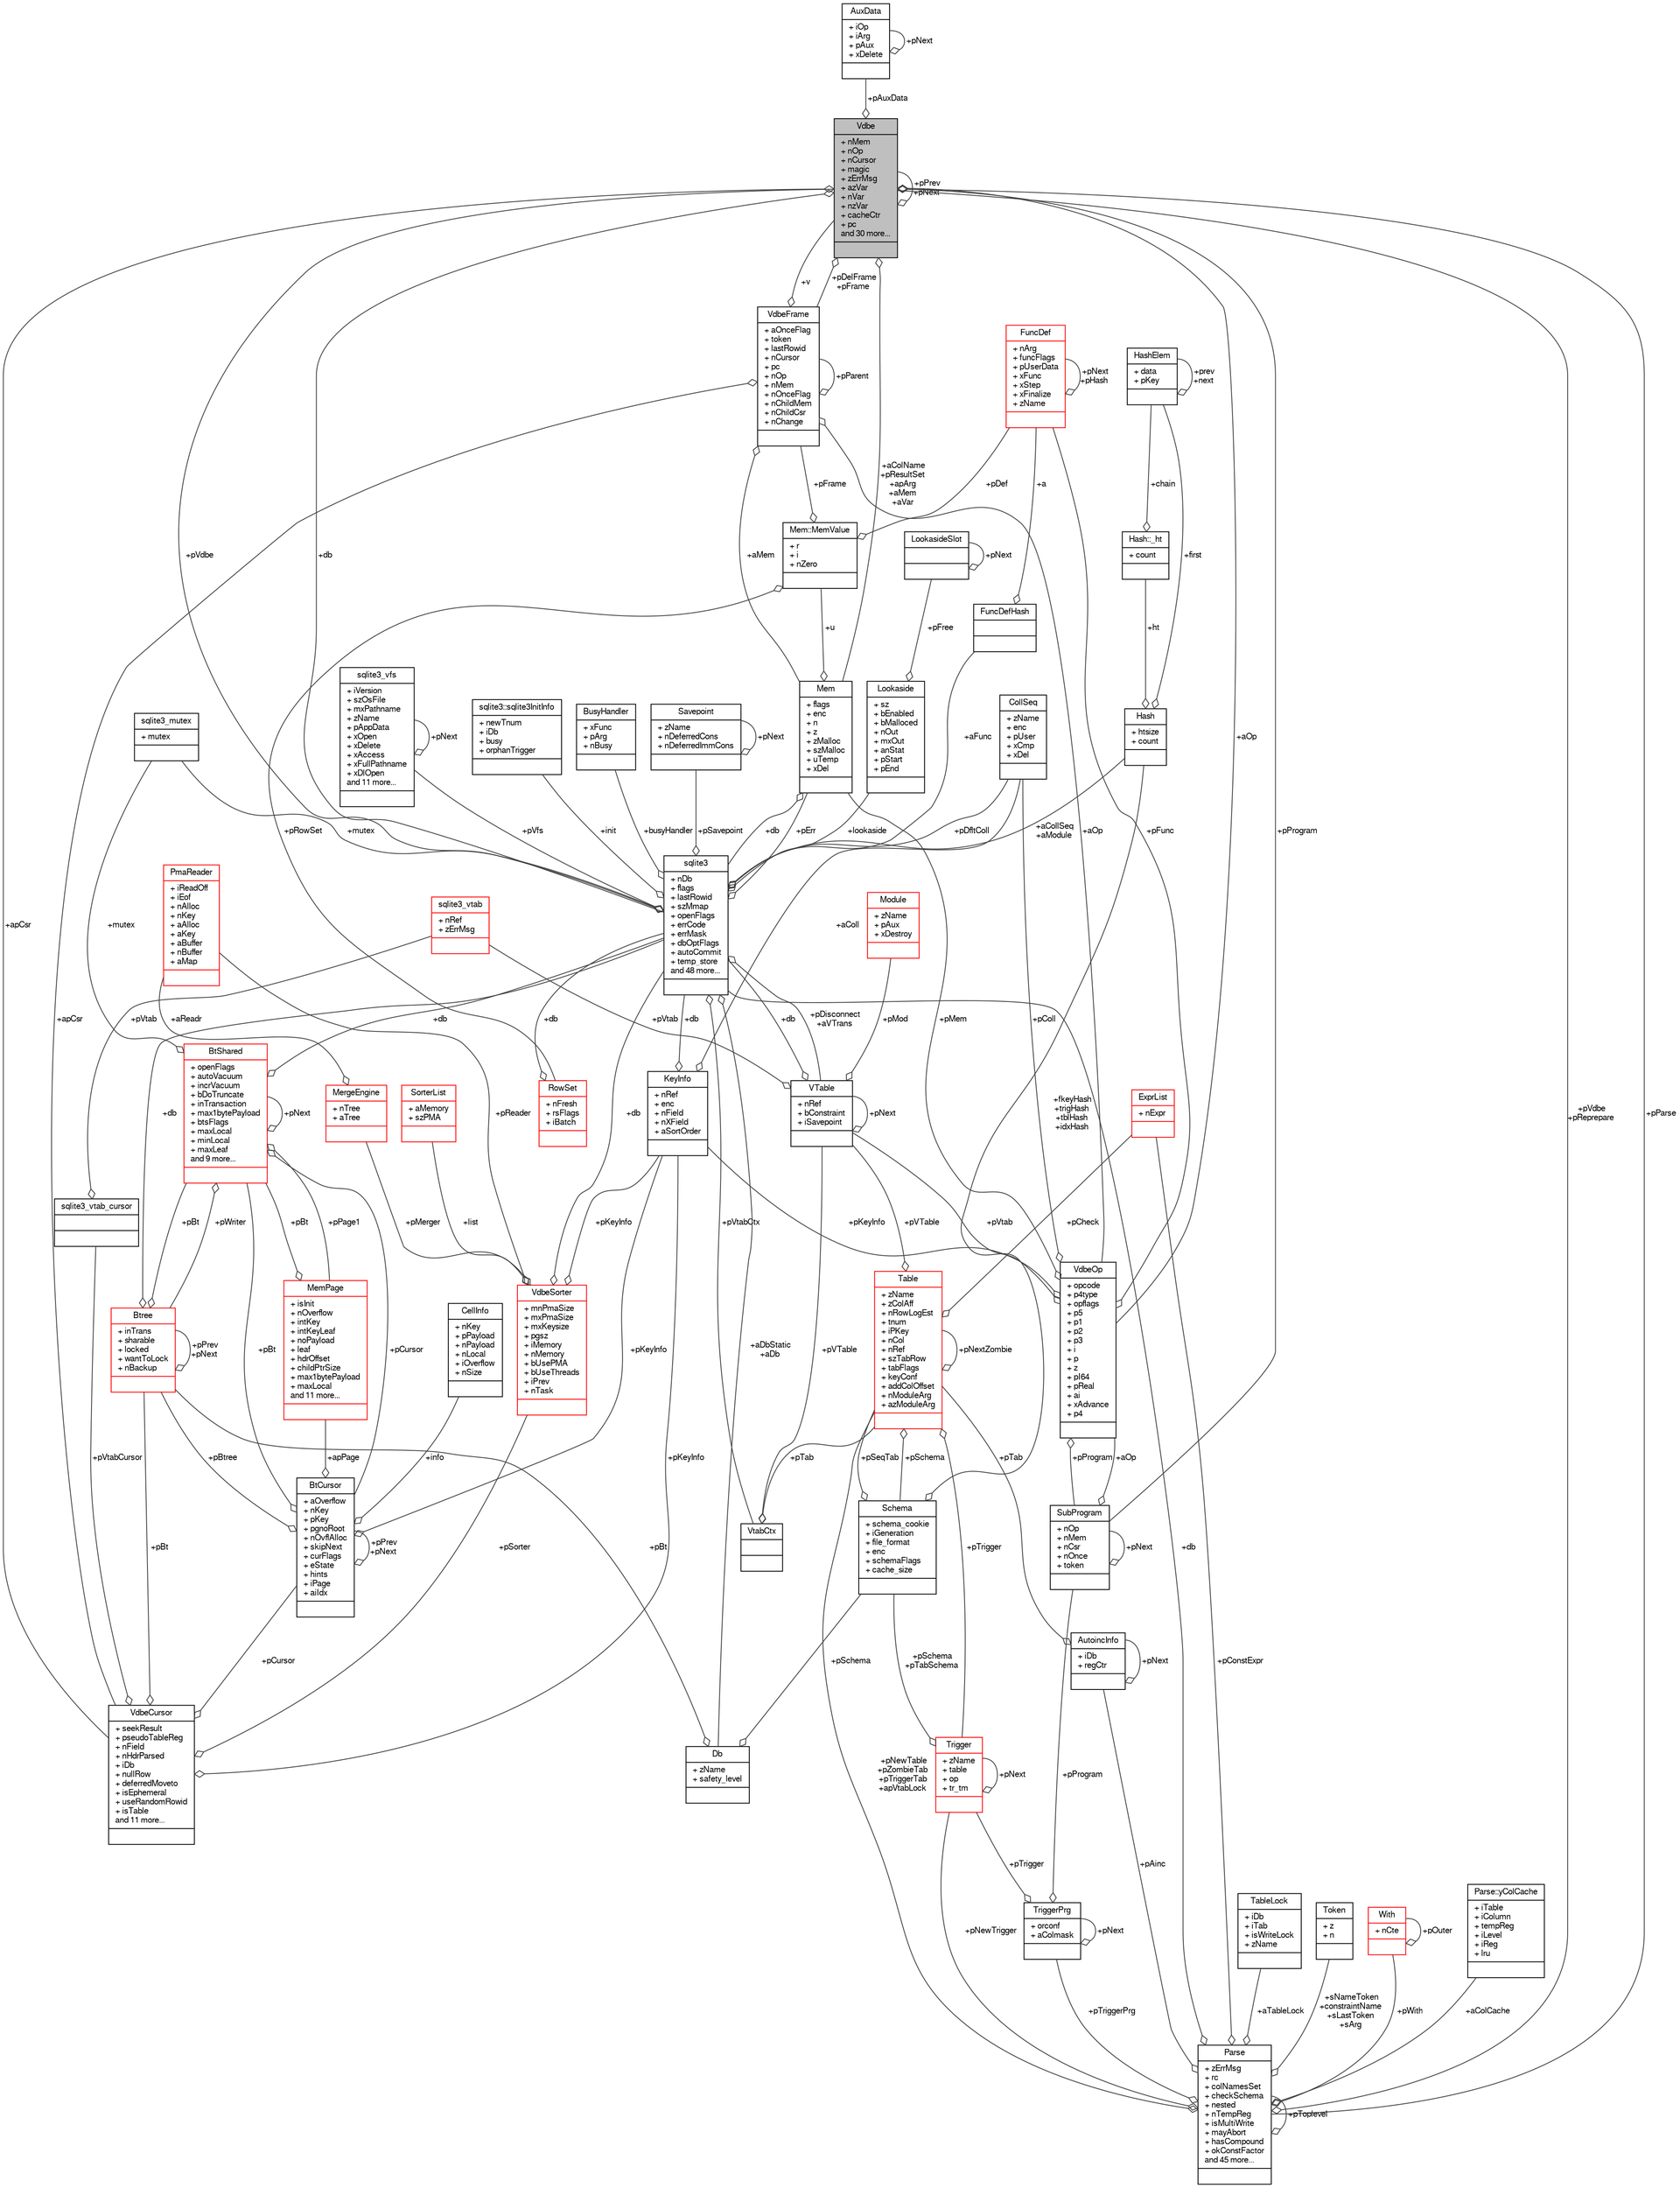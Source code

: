 digraph "Vdbe"
{
  edge [fontname="FreeSans",fontsize="10",labelfontname="FreeSans",labelfontsize="10"];
  node [fontname="FreeSans",fontsize="10",shape=record];
  Node1 [label="{Vdbe\n|+ nMem\l+ nOp\l+ nCursor\l+ magic\l+ zErrMsg\l+ azVar\l+ nVar\l+ nzVar\l+ cacheCtr\l+ pc\land 30 more...\l|}",height=0.2,width=0.4,color="black", fillcolor="grey75", style="filled", fontcolor="black"];
  Node1 -> Node1 [color="grey25",fontsize="10",style="solid",label=" +pPrev\n+pNext" ,arrowhead="odiamond",fontname="FreeSans"];
  Node2 -> Node1 [color="grey25",fontsize="10",style="solid",label=" +aColName\n+pResultSet\n+apArg\n+aMem\n+aVar" ,arrowhead="odiamond",fontname="FreeSans"];
  Node2 [label="{Mem\n|+ flags\l+ enc\l+ n\l+ z\l+ zMalloc\l+ szMalloc\l+ uTemp\l+ xDel\l|}",height=0.2,width=0.4,color="black", fillcolor="white", style="filled",URL="$structMem.html"];
  Node3 -> Node2 [color="grey25",fontsize="10",style="solid",label=" +u" ,arrowhead="odiamond",fontname="FreeSans"];
  Node3 [label="{Mem::MemValue\n|+ r\l+ i\l+ nZero\l|}",height=0.2,width=0.4,color="black", fillcolor="white", style="filled",URL="$unionMem_1_1MemValue.html"];
  Node4 -> Node3 [color="grey25",fontsize="10",style="solid",label=" +pFrame" ,arrowhead="odiamond",fontname="FreeSans"];
  Node4 [label="{VdbeFrame\n|+ aOnceFlag\l+ token\l+ lastRowid\l+ nCursor\l+ pc\l+ nOp\l+ nMem\l+ nOnceFlag\l+ nChildMem\l+ nChildCsr\l+ nChange\l|}",height=0.2,width=0.4,color="black", fillcolor="white", style="filled",URL="$structVdbeFrame.html"];
  Node2 -> Node4 [color="grey25",fontsize="10",style="solid",label=" +aMem" ,arrowhead="odiamond",fontname="FreeSans"];
  Node1 -> Node4 [color="grey25",fontsize="10",style="solid",label=" +v" ,arrowhead="odiamond",fontname="FreeSans"];
  Node4 -> Node4 [color="grey25",fontsize="10",style="solid",label=" +pParent" ,arrowhead="odiamond",fontname="FreeSans"];
  Node5 -> Node4 [color="grey25",fontsize="10",style="solid",label=" +apCsr" ,arrowhead="odiamond",fontname="FreeSans"];
  Node5 [label="{VdbeCursor\n|+ seekResult\l+ pseudoTableReg\l+ nField\l+ nHdrParsed\l+ iDb\l+ nullRow\l+ deferredMoveto\l+ isEphemeral\l+ useRandomRowid\l+ isTable\land 11 more...\l|}",height=0.2,width=0.4,color="black", fillcolor="white", style="filled",URL="$structVdbeCursor.html"];
  Node6 -> Node5 [color="grey25",fontsize="10",style="solid",label=" +pCursor" ,arrowhead="odiamond",fontname="FreeSans"];
  Node6 [label="{BtCursor\n|+ aOverflow\l+ nKey\l+ pKey\l+ pgnoRoot\l+ nOvflAlloc\l+ skipNext\l+ curFlags\l+ eState\l+ hints\l+ iPage\l+ aiIdx\l|}",height=0.2,width=0.4,color="black", fillcolor="white", style="filled",URL="$structBtCursor.html"];
  Node6 -> Node6 [color="grey25",fontsize="10",style="solid",label=" +pPrev\n+pNext" ,arrowhead="odiamond",fontname="FreeSans"];
  Node7 -> Node6 [color="grey25",fontsize="10",style="solid",label=" +info" ,arrowhead="odiamond",fontname="FreeSans"];
  Node7 [label="{CellInfo\n|+ nKey\l+ pPayload\l+ nPayload\l+ nLocal\l+ iOverflow\l+ nSize\l|}",height=0.2,width=0.4,color="black", fillcolor="white", style="filled",URL="$structCellInfo.html"];
  Node8 -> Node6 [color="grey25",fontsize="10",style="solid",label=" +pBt" ,arrowhead="odiamond",fontname="FreeSans"];
  Node8 [label="{BtShared\n|+ openFlags\l+ autoVacuum\l+ incrVacuum\l+ bDoTruncate\l+ inTransaction\l+ max1bytePayload\l+ btsFlags\l+ maxLocal\l+ minLocal\l+ maxLeaf\land 9 more...\l|}",height=0.2,width=0.4,color="red", fillcolor="white", style="filled",URL="$structBtShared.html"];
  Node6 -> Node8 [color="grey25",fontsize="10",style="solid",label=" +pCursor" ,arrowhead="odiamond",fontname="FreeSans"];
  Node8 -> Node8 [color="grey25",fontsize="10",style="solid",label=" +pNext" ,arrowhead="odiamond",fontname="FreeSans"];
  Node9 -> Node8 [color="grey25",fontsize="10",style="solid",label=" +db" ,arrowhead="odiamond",fontname="FreeSans"];
  Node9 [label="{sqlite3\n|+ nDb\l+ flags\l+ lastRowid\l+ szMmap\l+ openFlags\l+ errCode\l+ errMask\l+ dbOptFlags\l+ autoCommit\l+ temp_store\land 48 more...\l|}",height=0.2,width=0.4,color="black", fillcolor="white", style="filled",URL="$structsqlite3.html"];
  Node2 -> Node9 [color="grey25",fontsize="10",style="solid",label=" +pErr" ,arrowhead="odiamond",fontname="FreeSans"];
  Node1 -> Node9 [color="grey25",fontsize="10",style="solid",label=" +pVdbe" ,arrowhead="odiamond",fontname="FreeSans"];
  Node10 -> Node9 [color="grey25",fontsize="10",style="solid",label=" +pSavepoint" ,arrowhead="odiamond",fontname="FreeSans"];
  Node10 [label="{Savepoint\n|+ zName\l+ nDeferredCons\l+ nDeferredImmCons\l|}",height=0.2,width=0.4,color="black", fillcolor="white", style="filled",URL="$structSavepoint.html"];
  Node10 -> Node10 [color="grey25",fontsize="10",style="solid",label=" +pNext" ,arrowhead="odiamond",fontname="FreeSans"];
  Node11 -> Node9 [color="grey25",fontsize="10",style="solid",label=" +aFunc" ,arrowhead="odiamond",fontname="FreeSans"];
  Node11 [label="{FuncDefHash\n||}",height=0.2,width=0.4,color="black", fillcolor="white", style="filled",URL="$structFuncDefHash.html"];
  Node12 -> Node11 [color="grey25",fontsize="10",style="solid",label=" +a" ,arrowhead="odiamond",fontname="FreeSans"];
  Node12 [label="{FuncDef\n|+ nArg\l+ funcFlags\l+ pUserData\l+ xFunc\l+ xStep\l+ xFinalize\l+ zName\l|}",height=0.2,width=0.4,color="red", fillcolor="white", style="filled",URL="$structFuncDef.html"];
  Node12 -> Node12 [color="grey25",fontsize="10",style="solid",label=" +pNext\n+pHash" ,arrowhead="odiamond",fontname="FreeSans"];
  Node14 -> Node9 [color="grey25",fontsize="10",style="solid",label=" +lookaside" ,arrowhead="odiamond",fontname="FreeSans"];
  Node14 [label="{Lookaside\n|+ sz\l+ bEnabled\l+ bMalloced\l+ nOut\l+ mxOut\l+ anStat\l+ pStart\l+ pEnd\l|}",height=0.2,width=0.4,color="black", fillcolor="white", style="filled",URL="$structLookaside.html"];
  Node15 -> Node14 [color="grey25",fontsize="10",style="solid",label=" +pFree" ,arrowhead="odiamond",fontname="FreeSans"];
  Node15 [label="{LookasideSlot\n||}",height=0.2,width=0.4,color="black", fillcolor="white", style="filled",URL="$structLookasideSlot.html"];
  Node15 -> Node15 [color="grey25",fontsize="10",style="solid",label=" +pNext" ,arrowhead="odiamond",fontname="FreeSans"];
  Node16 -> Node9 [color="grey25",fontsize="10",style="solid",label=" +mutex" ,arrowhead="odiamond",fontname="FreeSans"];
  Node16 [label="{sqlite3_mutex\n|+ mutex\l|}",height=0.2,width=0.4,color="black", fillcolor="white", style="filled",URL="$structsqlite3__mutex.html"];
  Node17 -> Node9 [color="grey25",fontsize="10",style="solid",label=" +pVfs" ,arrowhead="odiamond",fontname="FreeSans"];
  Node17 [label="{sqlite3_vfs\n|+ iVersion\l+ szOsFile\l+ mxPathname\l+ zName\l+ pAppData\l+ xOpen\l+ xDelete\l+ xAccess\l+ xFullPathname\l+ xDlOpen\land 11 more...\l|}",height=0.2,width=0.4,color="black", fillcolor="white", style="filled",URL="$structsqlite3__vfs.html"];
  Node17 -> Node17 [color="grey25",fontsize="10",style="solid",label=" +pNext" ,arrowhead="odiamond",fontname="FreeSans"];
  Node18 -> Node9 [color="grey25",fontsize="10",style="solid",label=" +init" ,arrowhead="odiamond",fontname="FreeSans"];
  Node18 [label="{sqlite3::sqlite3InitInfo\n|+ newTnum\l+ iDb\l+ busy\l+ orphanTrigger\l|}",height=0.2,width=0.4,color="black", fillcolor="white", style="filled",URL="$structsqlite3_1_1sqlite3InitInfo.html"];
  Node19 -> Node9 [color="grey25",fontsize="10",style="solid",label=" +busyHandler" ,arrowhead="odiamond",fontname="FreeSans"];
  Node19 [label="{BusyHandler\n|+ xFunc\l+ pArg\l+ nBusy\l|}",height=0.2,width=0.4,color="black", fillcolor="white", style="filled",URL="$structBusyHandler.html"];
  Node20 -> Node9 [color="grey25",fontsize="10",style="solid",label=" +pVtabCtx" ,arrowhead="odiamond",fontname="FreeSans"];
  Node20 [label="{VtabCtx\n||}",height=0.2,width=0.4,color="black", fillcolor="white", style="filled",URL="$structVtabCtx.html"];
  Node21 -> Node20 [color="grey25",fontsize="10",style="solid",label=" +pVTable" ,arrowhead="odiamond",fontname="FreeSans"];
  Node21 [label="{VTable\n|+ nRef\l+ bConstraint\l+ iSavepoint\l|}",height=0.2,width=0.4,color="black", fillcolor="white", style="filled",URL="$structVTable.html"];
  Node9 -> Node21 [color="grey25",fontsize="10",style="solid",label=" +db" ,arrowhead="odiamond",fontname="FreeSans"];
  Node21 -> Node21 [color="grey25",fontsize="10",style="solid",label=" +pNext" ,arrowhead="odiamond",fontname="FreeSans"];
  Node22 -> Node21 [color="grey25",fontsize="10",style="solid",label=" +pMod" ,arrowhead="odiamond",fontname="FreeSans"];
  Node22 [label="{Module\n|+ zName\l+ pAux\l+ xDestroy\l|}",height=0.2,width=0.4,color="red", fillcolor="white", style="filled",URL="$structModule.html"];
  Node24 -> Node21 [color="grey25",fontsize="10",style="solid",label=" +pVtab" ,arrowhead="odiamond",fontname="FreeSans"];
  Node24 [label="{sqlite3_vtab\n|+ nRef\l+ zErrMsg\l|}",height=0.2,width=0.4,color="red", fillcolor="white", style="filled",URL="$structsqlite3__vtab.html"];
  Node25 -> Node20 [color="grey25",fontsize="10",style="solid",label=" +pTab" ,arrowhead="odiamond",fontname="FreeSans"];
  Node25 [label="{Table\n|+ zName\l+ zColAff\l+ nRowLogEst\l+ tnum\l+ iPKey\l+ nCol\l+ nRef\l+ szTabRow\l+ tabFlags\l+ keyConf\l+ addColOffset\l+ nModuleArg\l+ azModuleArg\l|}",height=0.2,width=0.4,color="red", fillcolor="white", style="filled",URL="$structTable.html"];
  Node26 -> Node25 [color="grey25",fontsize="10",style="solid",label=" +pSchema" ,arrowhead="odiamond",fontname="FreeSans"];
  Node26 [label="{Schema\n|+ schema_cookie\l+ iGeneration\l+ file_format\l+ enc\l+ schemaFlags\l+ cache_size\l|}",height=0.2,width=0.4,color="black", fillcolor="white", style="filled",URL="$structSchema.html"];
  Node25 -> Node26 [color="grey25",fontsize="10",style="solid",label=" +pSeqTab" ,arrowhead="odiamond",fontname="FreeSans"];
  Node27 -> Node26 [color="grey25",fontsize="10",style="solid",label=" +fkeyHash\n+trigHash\n+tblHash\n+idxHash" ,arrowhead="odiamond",fontname="FreeSans"];
  Node27 [label="{Hash\n|+ htsize\l+ count\l|}",height=0.2,width=0.4,color="black", fillcolor="white", style="filled",URL="$structHash.html"];
  Node28 -> Node27 [color="grey25",fontsize="10",style="solid",label=" +ht" ,arrowhead="odiamond",fontname="FreeSans"];
  Node28 [label="{Hash::_ht\n|+ count\l|}",height=0.2,width=0.4,color="black", fillcolor="white", style="filled",URL="$structHash_1_1__ht.html"];
  Node29 -> Node28 [color="grey25",fontsize="10",style="solid",label=" +chain" ,arrowhead="odiamond",fontname="FreeSans"];
  Node29 [label="{HashElem\n|+ data\l+ pKey\l|}",height=0.2,width=0.4,color="black", fillcolor="white", style="filled",URL="$structHashElem.html"];
  Node29 -> Node29 [color="grey25",fontsize="10",style="solid",label=" +prev\n+next" ,arrowhead="odiamond",fontname="FreeSans"];
  Node29 -> Node27 [color="grey25",fontsize="10",style="solid",label=" +first" ,arrowhead="odiamond",fontname="FreeSans"];
  Node21 -> Node25 [color="grey25",fontsize="10",style="solid",label=" +pVTable" ,arrowhead="odiamond",fontname="FreeSans"];
  Node25 -> Node25 [color="grey25",fontsize="10",style="solid",label=" +pNextZombie" ,arrowhead="odiamond",fontname="FreeSans"];
  Node49 -> Node25 [color="grey25",fontsize="10",style="solid",label=" +pTrigger" ,arrowhead="odiamond",fontname="FreeSans"];
  Node49 [label="{Trigger\n|+ zName\l+ table\l+ op\l+ tr_tm\l|}",height=0.2,width=0.4,color="red", fillcolor="white", style="filled",URL="$structTrigger.html"];
  Node26 -> Node49 [color="grey25",fontsize="10",style="solid",label=" +pSchema\n+pTabSchema" ,arrowhead="odiamond",fontname="FreeSans"];
  Node49 -> Node49 [color="grey25",fontsize="10",style="solid",label=" +pNext" ,arrowhead="odiamond",fontname="FreeSans"];
  Node35 -> Node25 [color="grey25",fontsize="10",style="solid",label=" +pCheck" ,arrowhead="odiamond",fontname="FreeSans"];
  Node35 [label="{ExprList\n|+ nExpr\l|}",height=0.2,width=0.4,color="red", fillcolor="white", style="filled",URL="$structExprList.html"];
  Node46 -> Node9 [color="grey25",fontsize="10",style="solid",label=" +pDfltColl" ,arrowhead="odiamond",fontname="FreeSans"];
  Node46 [label="{CollSeq\n|+ zName\l+ enc\l+ pUser\l+ xCmp\l+ xDel\l|}",height=0.2,width=0.4,color="black", fillcolor="white", style="filled",URL="$structCollSeq.html"];
  Node21 -> Node9 [color="grey25",fontsize="10",style="solid",label=" +pDisconnect\n+aVTrans" ,arrowhead="odiamond",fontname="FreeSans"];
  Node52 -> Node9 [color="grey25",fontsize="10",style="solid",label=" +aDbStatic\n+aDb" ,arrowhead="odiamond",fontname="FreeSans"];
  Node52 [label="{Db\n|+ zName\l+ safety_level\l|}",height=0.2,width=0.4,color="black", fillcolor="white", style="filled",URL="$structDb.html"];
  Node26 -> Node52 [color="grey25",fontsize="10",style="solid",label=" +pSchema" ,arrowhead="odiamond",fontname="FreeSans"];
  Node53 -> Node52 [color="grey25",fontsize="10",style="solid",label=" +pBt" ,arrowhead="odiamond",fontname="FreeSans"];
  Node53 [label="{Btree\n|+ inTrans\l+ sharable\l+ locked\l+ wantToLock\l+ nBackup\l|}",height=0.2,width=0.4,color="red", fillcolor="white", style="filled",URL="$structBtree.html"];
  Node8 -> Node53 [color="grey25",fontsize="10",style="solid",label=" +pBt" ,arrowhead="odiamond",fontname="FreeSans"];
  Node9 -> Node53 [color="grey25",fontsize="10",style="solid",label=" +db" ,arrowhead="odiamond",fontname="FreeSans"];
  Node53 -> Node53 [color="grey25",fontsize="10",style="solid",label=" +pPrev\n+pNext" ,arrowhead="odiamond",fontname="FreeSans"];
  Node27 -> Node9 [color="grey25",fontsize="10",style="solid",label=" +aCollSeq\n+aModule" ,arrowhead="odiamond",fontname="FreeSans"];
  Node16 -> Node8 [color="grey25",fontsize="10",style="solid",label=" +mutex" ,arrowhead="odiamond",fontname="FreeSans"];
  Node56 -> Node8 [color="grey25",fontsize="10",style="solid",label=" +pPage1" ,arrowhead="odiamond",fontname="FreeSans"];
  Node56 [label="{MemPage\n|+ isInit\l+ nOverflow\l+ intKey\l+ intKeyLeaf\l+ noPayload\l+ leaf\l+ hdrOffset\l+ childPtrSize\l+ max1bytePayload\l+ maxLocal\land 11 more...\l|}",height=0.2,width=0.4,color="red", fillcolor="white", style="filled",URL="$structMemPage.html"];
  Node8 -> Node56 [color="grey25",fontsize="10",style="solid",label=" +pBt" ,arrowhead="odiamond",fontname="FreeSans"];
  Node53 -> Node8 [color="grey25",fontsize="10",style="solid",label=" +pWriter" ,arrowhead="odiamond",fontname="FreeSans"];
  Node56 -> Node6 [color="grey25",fontsize="10",style="solid",label=" +apPage" ,arrowhead="odiamond",fontname="FreeSans"];
  Node45 -> Node6 [color="grey25",fontsize="10",style="solid",label=" +pKeyInfo" ,arrowhead="odiamond",fontname="FreeSans"];
  Node45 [label="{KeyInfo\n|+ nRef\l+ enc\l+ nField\l+ nXField\l+ aSortOrder\l|}",height=0.2,width=0.4,color="black", fillcolor="white", style="filled",URL="$structKeyInfo.html"];
  Node9 -> Node45 [color="grey25",fontsize="10",style="solid",label=" +db" ,arrowhead="odiamond",fontname="FreeSans"];
  Node46 -> Node45 [color="grey25",fontsize="10",style="solid",label=" +aColl" ,arrowhead="odiamond",fontname="FreeSans"];
  Node53 -> Node6 [color="grey25",fontsize="10",style="solid",label=" +pBtree" ,arrowhead="odiamond",fontname="FreeSans"];
  Node67 -> Node5 [color="grey25",fontsize="10",style="solid",label=" +pVtabCursor" ,arrowhead="odiamond",fontname="FreeSans"];
  Node67 [label="{sqlite3_vtab_cursor\n||}",height=0.2,width=0.4,color="black", fillcolor="white", style="filled",URL="$structsqlite3__vtab__cursor.html"];
  Node24 -> Node67 [color="grey25",fontsize="10",style="solid",label=" +pVtab" ,arrowhead="odiamond",fontname="FreeSans"];
  Node68 -> Node5 [color="grey25",fontsize="10",style="solid",label=" +pSorter" ,arrowhead="odiamond",fontname="FreeSans"];
  Node68 [label="{VdbeSorter\n|+ mnPmaSize\l+ mxPmaSize\l+ mxKeysize\l+ pgsz\l+ iMemory\l+ nMemory\l+ bUsePMA\l+ bUseThreads\l+ iPrev\l+ nTask\l|}",height=0.2,width=0.4,color="red", fillcolor="white", style="filled",URL="$structVdbeSorter.html"];
  Node69 -> Node68 [color="grey25",fontsize="10",style="solid",label=" +list" ,arrowhead="odiamond",fontname="FreeSans"];
  Node69 [label="{SorterList\n|+ aMemory\l+ szPMA\l|}",height=0.2,width=0.4,color="red", fillcolor="white", style="filled",URL="$structSorterList.html"];
  Node9 -> Node68 [color="grey25",fontsize="10",style="solid",label=" +db" ,arrowhead="odiamond",fontname="FreeSans"];
  Node71 -> Node68 [color="grey25",fontsize="10",style="solid",label=" +pMerger" ,arrowhead="odiamond",fontname="FreeSans"];
  Node71 [label="{MergeEngine\n|+ nTree\l+ aTree\l|}",height=0.2,width=0.4,color="red", fillcolor="white", style="filled",URL="$structMergeEngine.html"];
  Node72 -> Node71 [color="grey25",fontsize="10",style="solid",label=" +aReadr" ,arrowhead="odiamond",fontname="FreeSans"];
  Node72 [label="{PmaReader\n|+ iReadOff\l+ iEof\l+ nAlloc\l+ nKey\l+ aAlloc\l+ aKey\l+ aBuffer\l+ nBuffer\l+ aMap\l|}",height=0.2,width=0.4,color="red", fillcolor="white", style="filled",URL="$structPmaReader.html"];
  Node72 -> Node68 [color="grey25",fontsize="10",style="solid",label=" +pReader" ,arrowhead="odiamond",fontname="FreeSans"];
  Node45 -> Node68 [color="grey25",fontsize="10",style="solid",label=" +pKeyInfo" ,arrowhead="odiamond",fontname="FreeSans"];
  Node45 -> Node5 [color="grey25",fontsize="10",style="solid",label=" +pKeyInfo" ,arrowhead="odiamond",fontname="FreeSans"];
  Node53 -> Node5 [color="grey25",fontsize="10",style="solid",label=" +pBt" ,arrowhead="odiamond",fontname="FreeSans"];
  Node78 -> Node4 [color="grey25",fontsize="10",style="solid",label=" +aOp" ,arrowhead="odiamond",fontname="FreeSans"];
  Node78 [label="{VdbeOp\n|+ opcode\l+ p4type\l+ opflags\l+ p5\l+ p1\l+ p2\l+ p3\l+ i\l+ p\l+ z\l+ pI64\l+ pReal\l+ ai\l+ xAdvance\l+ p4\l|}",height=0.2,width=0.4,color="black", fillcolor="white", style="filled",URL="$structVdbeOp.html"];
  Node2 -> Node78 [color="grey25",fontsize="10",style="solid",label=" +pMem" ,arrowhead="odiamond",fontname="FreeSans"];
  Node46 -> Node78 [color="grey25",fontsize="10",style="solid",label=" +pColl" ,arrowhead="odiamond",fontname="FreeSans"];
  Node21 -> Node78 [color="grey25",fontsize="10",style="solid",label=" +pVtab" ,arrowhead="odiamond",fontname="FreeSans"];
  Node79 -> Node78 [color="grey25",fontsize="10",style="solid",label=" +pProgram" ,arrowhead="odiamond",fontname="FreeSans"];
  Node79 [label="{SubProgram\n|+ nOp\l+ nMem\l+ nCsr\l+ nOnce\l+ token\l|}",height=0.2,width=0.4,color="black", fillcolor="white", style="filled",URL="$structSubProgram.html"];
  Node79 -> Node79 [color="grey25",fontsize="10",style="solid",label=" +pNext" ,arrowhead="odiamond",fontname="FreeSans"];
  Node78 -> Node79 [color="grey25",fontsize="10",style="solid",label=" +aOp" ,arrowhead="odiamond",fontname="FreeSans"];
  Node45 -> Node78 [color="grey25",fontsize="10",style="solid",label=" +pKeyInfo" ,arrowhead="odiamond",fontname="FreeSans"];
  Node12 -> Node78 [color="grey25",fontsize="10",style="solid",label=" +pFunc" ,arrowhead="odiamond",fontname="FreeSans"];
  Node80 -> Node3 [color="grey25",fontsize="10",style="solid",label=" +pRowSet" ,arrowhead="odiamond",fontname="FreeSans"];
  Node80 [label="{RowSet\n|+ nFresh\l+ rsFlags\l+ iBatch\l|}",height=0.2,width=0.4,color="red", fillcolor="white", style="filled",URL="$structRowSet.html"];
  Node9 -> Node80 [color="grey25",fontsize="10",style="solid",label=" +db" ,arrowhead="odiamond",fontname="FreeSans"];
  Node12 -> Node3 [color="grey25",fontsize="10",style="solid",label=" +pDef" ,arrowhead="odiamond",fontname="FreeSans"];
  Node9 -> Node2 [color="grey25",fontsize="10",style="solid",label=" +db" ,arrowhead="odiamond",fontname="FreeSans"];
  Node9 -> Node1 [color="grey25",fontsize="10",style="solid",label=" +db" ,arrowhead="odiamond",fontname="FreeSans"];
  Node4 -> Node1 [color="grey25",fontsize="10",style="solid",label=" +pDelFrame\n+pFrame" ,arrowhead="odiamond",fontname="FreeSans"];
  Node83 -> Node1 [color="grey25",fontsize="10",style="solid",label=" +pAuxData" ,arrowhead="odiamond",fontname="FreeSans"];
  Node83 [label="{AuxData\n|+ iOp\l+ iArg\l+ pAux\l+ xDelete\l|}",height=0.2,width=0.4,color="black", fillcolor="white", style="filled",URL="$structAuxData.html"];
  Node83 -> Node83 [color="grey25",fontsize="10",style="solid",label=" +pNext" ,arrowhead="odiamond",fontname="FreeSans"];
  Node79 -> Node1 [color="grey25",fontsize="10",style="solid",label=" +pProgram" ,arrowhead="odiamond",fontname="FreeSans"];
  Node5 -> Node1 [color="grey25",fontsize="10",style="solid",label=" +apCsr" ,arrowhead="odiamond",fontname="FreeSans"];
  Node84 -> Node1 [color="grey25",fontsize="10",style="solid",label=" +pParse" ,arrowhead="odiamond",fontname="FreeSans"];
  Node84 [label="{Parse\n|+ zErrMsg\l+ rc\l+ colNamesSet\l+ checkSchema\l+ nested\l+ nTempReg\l+ isMultiWrite\l+ mayAbort\l+ hasCompound\l+ okConstFactor\land 45 more...\l|}",height=0.2,width=0.4,color="black", fillcolor="white", style="filled",URL="$structParse.html"];
  Node1 -> Node84 [color="grey25",fontsize="10",style="solid",label=" +pVdbe\n+pReprepare" ,arrowhead="odiamond",fontname="FreeSans"];
  Node9 -> Node84 [color="grey25",fontsize="10",style="solid",label=" +db" ,arrowhead="odiamond",fontname="FreeSans"];
  Node85 -> Node84 [color="grey25",fontsize="10",style="solid",label=" +aTableLock" ,arrowhead="odiamond",fontname="FreeSans"];
  Node85 [label="{TableLock\n|+ iDb\l+ iTab\l+ isWriteLock\l+ zName\l|}",height=0.2,width=0.4,color="black", fillcolor="white", style="filled",URL="$structTableLock.html"];
  Node51 -> Node84 [color="grey25",fontsize="10",style="solid",label=" +sNameToken\n+constraintName\n+sLastToken\n+sArg" ,arrowhead="odiamond",fontname="FreeSans"];
  Node51 [label="{Token\n|+ z\l+ n\l|}",height=0.2,width=0.4,color="black", fillcolor="white", style="filled",URL="$structToken.html"];
  Node38 -> Node84 [color="grey25",fontsize="10",style="solid",label=" +pWith" ,arrowhead="odiamond",fontname="FreeSans"];
  Node38 [label="{With\n|+ nCte\l|}",height=0.2,width=0.4,color="red", fillcolor="white", style="filled",URL="$structWith.html"];
  Node38 -> Node38 [color="grey25",fontsize="10",style="solid",label=" +pOuter" ,arrowhead="odiamond",fontname="FreeSans"];
  Node86 -> Node84 [color="grey25",fontsize="10",style="solid",label=" +aColCache" ,arrowhead="odiamond",fontname="FreeSans"];
  Node86 [label="{Parse::yColCache\n|+ iTable\l+ iColumn\l+ tempReg\l+ iLevel\l+ iReg\l+ lru\l|}",height=0.2,width=0.4,color="black", fillcolor="white", style="filled",URL="$structParse_1_1yColCache.html"];
  Node25 -> Node84 [color="grey25",fontsize="10",style="solid",label=" +pNewTable\n+pZombieTab\n+pTriggerTab\n+apVtabLock" ,arrowhead="odiamond",fontname="FreeSans"];
  Node49 -> Node84 [color="grey25",fontsize="10",style="solid",label=" +pNewTrigger" ,arrowhead="odiamond",fontname="FreeSans"];
  Node87 -> Node84 [color="grey25",fontsize="10",style="solid",label=" +pTriggerPrg" ,arrowhead="odiamond",fontname="FreeSans"];
  Node87 [label="{TriggerPrg\n|+ orconf\l+ aColmask\l|}",height=0.2,width=0.4,color="black", fillcolor="white", style="filled",URL="$structTriggerPrg.html"];
  Node79 -> Node87 [color="grey25",fontsize="10",style="solid",label=" +pProgram" ,arrowhead="odiamond",fontname="FreeSans"];
  Node49 -> Node87 [color="grey25",fontsize="10",style="solid",label=" +pTrigger" ,arrowhead="odiamond",fontname="FreeSans"];
  Node87 -> Node87 [color="grey25",fontsize="10",style="solid",label=" +pNext" ,arrowhead="odiamond",fontname="FreeSans"];
  Node88 -> Node84 [color="grey25",fontsize="10",style="solid",label=" +pAinc" ,arrowhead="odiamond",fontname="FreeSans"];
  Node88 [label="{AutoincInfo\n|+ iDb\l+ regCtr\l|}",height=0.2,width=0.4,color="black", fillcolor="white", style="filled",URL="$structAutoincInfo.html"];
  Node25 -> Node88 [color="grey25",fontsize="10",style="solid",label=" +pTab" ,arrowhead="odiamond",fontname="FreeSans"];
  Node88 -> Node88 [color="grey25",fontsize="10",style="solid",label=" +pNext" ,arrowhead="odiamond",fontname="FreeSans"];
  Node35 -> Node84 [color="grey25",fontsize="10",style="solid",label=" +pConstExpr" ,arrowhead="odiamond",fontname="FreeSans"];
  Node84 -> Node84 [color="grey25",fontsize="10",style="solid",label=" +pToplevel" ,arrowhead="odiamond",fontname="FreeSans"];
  Node78 -> Node1 [color="grey25",fontsize="10",style="solid",label=" +aOp" ,arrowhead="odiamond",fontname="FreeSans"];
}
